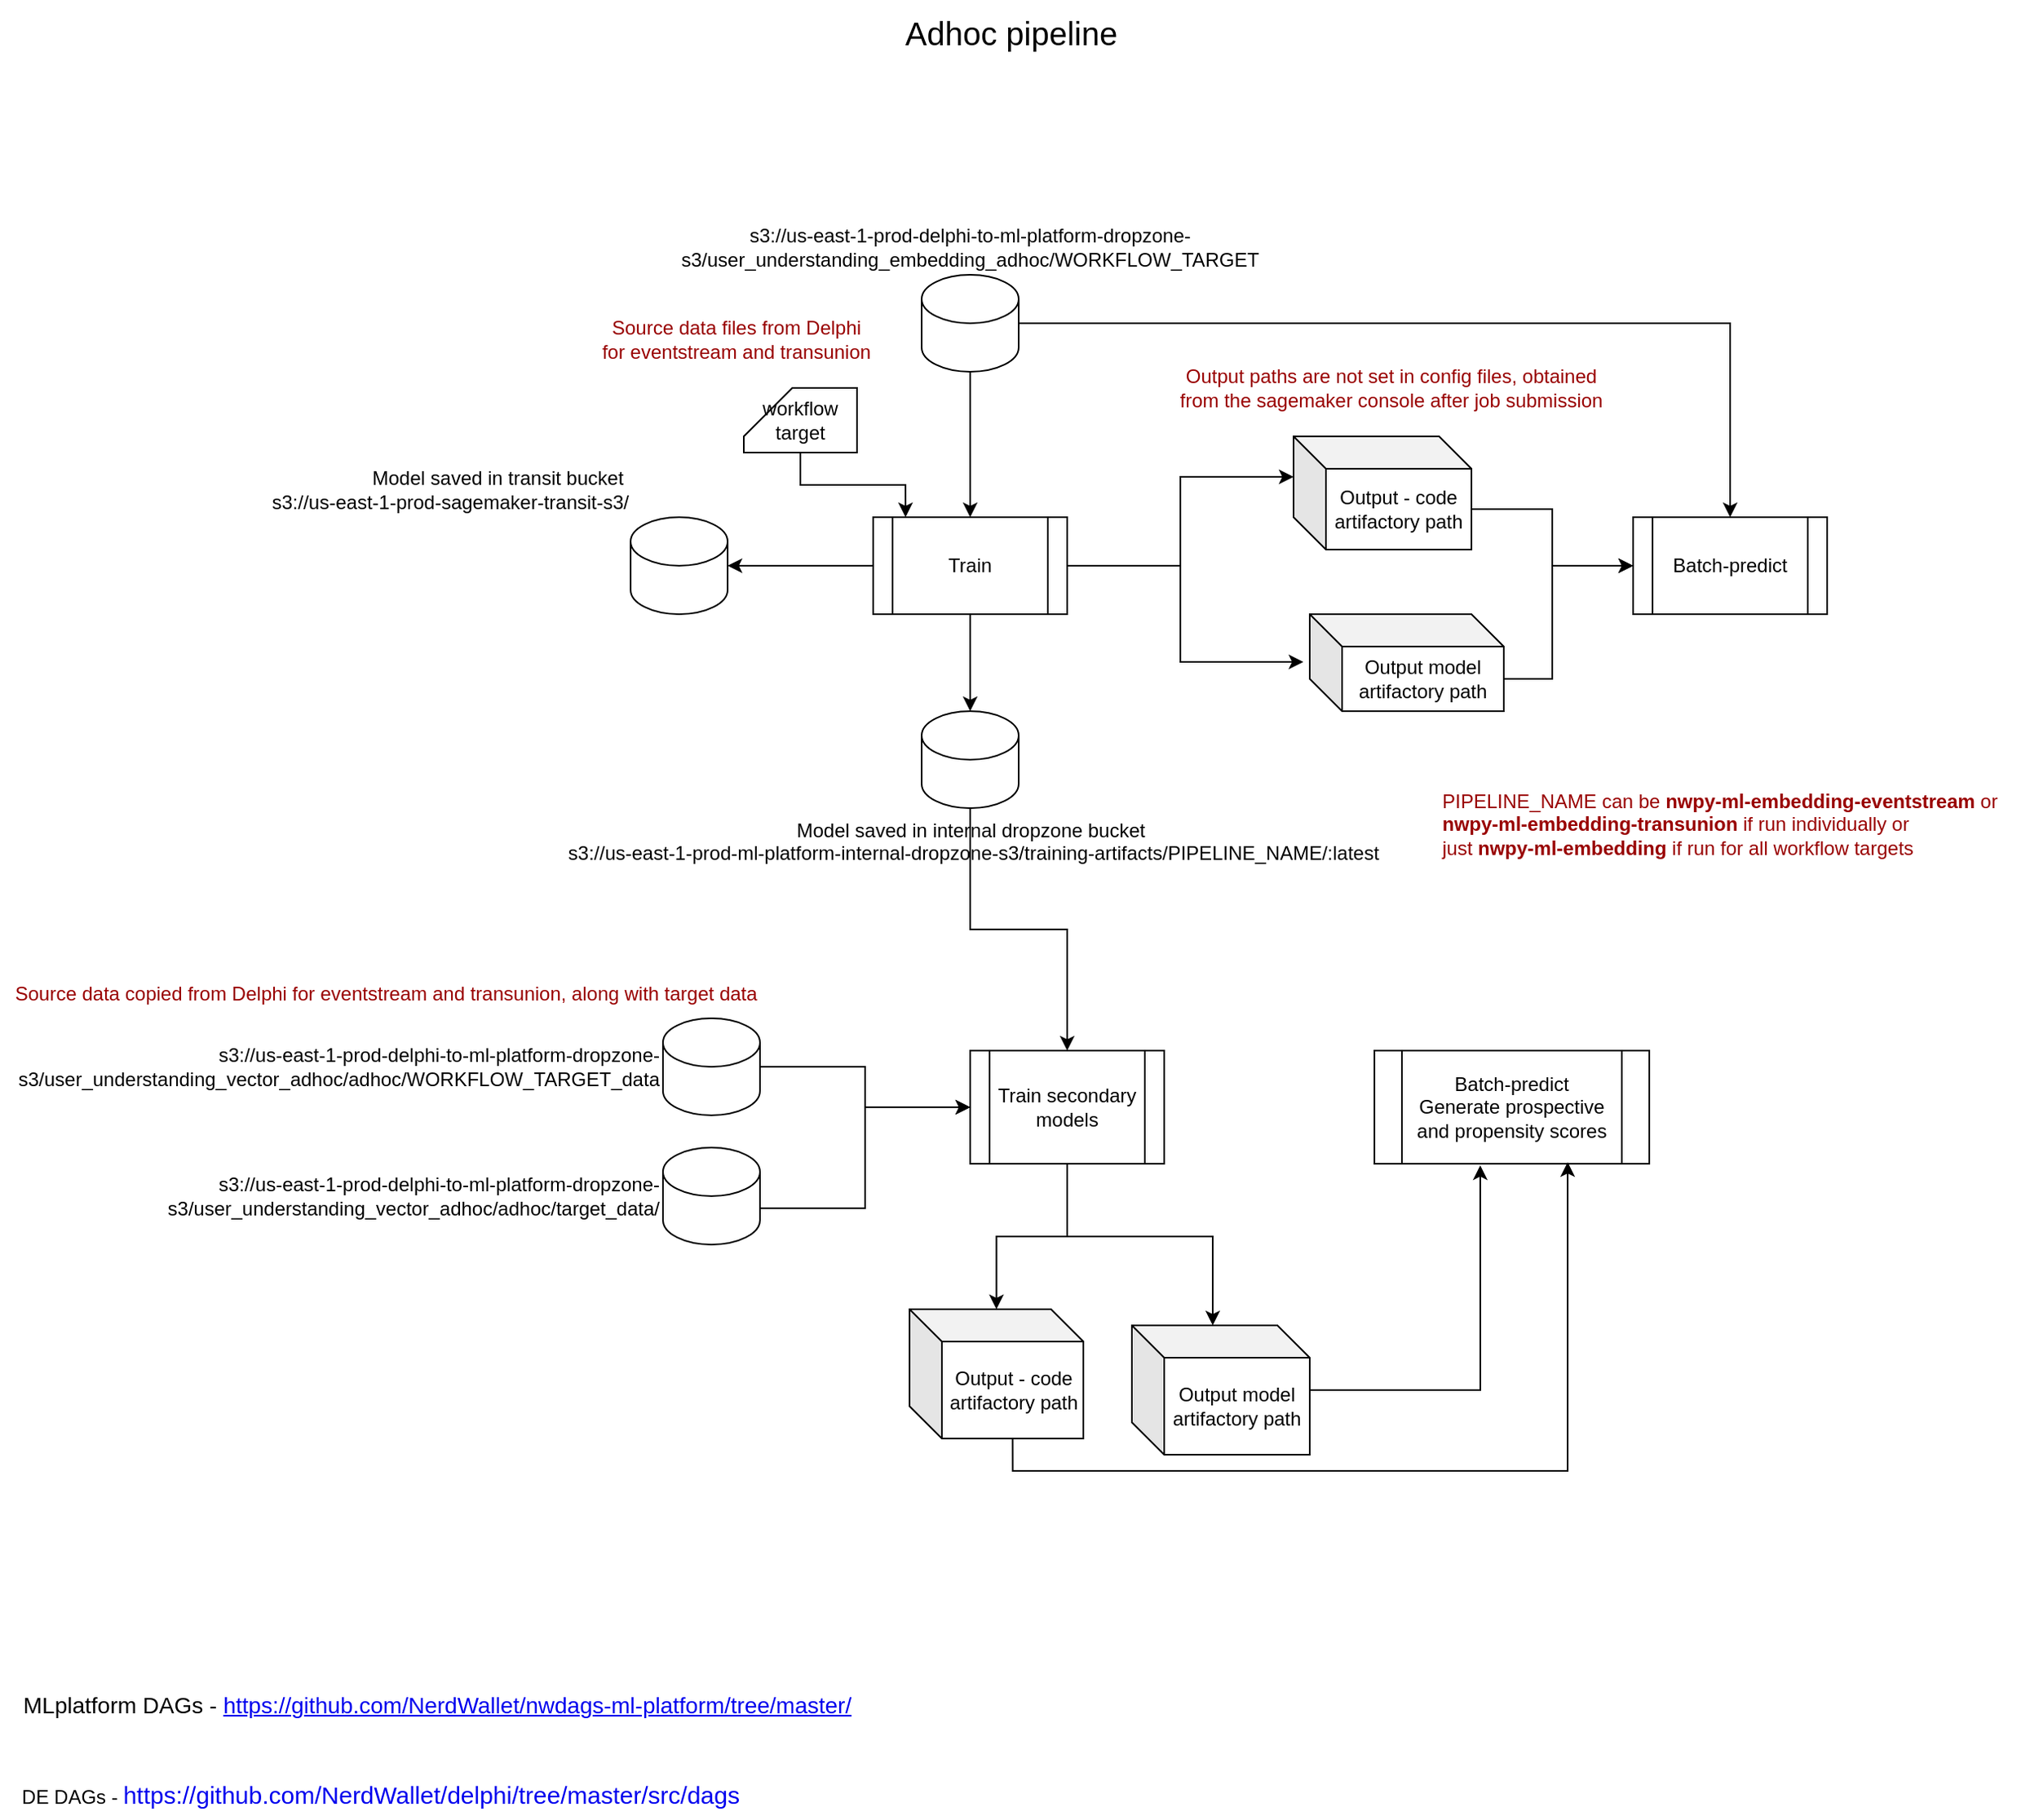 <mxfile version="20.0.4" type="github">
  <diagram id="J3DCZBRzC3aoTUAwQ61n" name="Page-1">
    <mxGraphModel dx="2113" dy="1696" grid="1" gridSize="10" guides="1" tooltips="1" connect="1" arrows="1" fold="1" page="1" pageScale="1" pageWidth="850" pageHeight="1100" math="0" shadow="0">
      <root>
        <mxCell id="0" />
        <mxCell id="1" parent="0" />
        <mxCell id="DPSiODVmER1UZPMJQLEv-13" style="edgeStyle=orthogonalEdgeStyle;rounded=0;orthogonalLoop=1;jettySize=auto;html=1;" parent="1" source="DPSiODVmER1UZPMJQLEv-4" target="DPSiODVmER1UZPMJQLEv-2" edge="1">
          <mxGeometry relative="1" as="geometry" />
        </mxCell>
        <mxCell id="DPSiODVmER1UZPMJQLEv-15" style="edgeStyle=orthogonalEdgeStyle;rounded=0;orthogonalLoop=1;jettySize=auto;html=1;entryX=0;entryY=0;entryDx=0;entryDy=25;entryPerimeter=0;" parent="1" source="DPSiODVmER1UZPMJQLEv-2" target="DPSiODVmER1UZPMJQLEv-9" edge="1">
          <mxGeometry relative="1" as="geometry" />
        </mxCell>
        <mxCell id="DPSiODVmER1UZPMJQLEv-16" style="edgeStyle=orthogonalEdgeStyle;rounded=0;orthogonalLoop=1;jettySize=auto;html=1;exitX=1;exitY=0.5;exitDx=0;exitDy=0;entryX=-0.033;entryY=0.492;entryDx=0;entryDy=0;entryPerimeter=0;" parent="1" source="DPSiODVmER1UZPMJQLEv-2" target="DPSiODVmER1UZPMJQLEv-10" edge="1">
          <mxGeometry relative="1" as="geometry">
            <Array as="points">
              <mxPoint x="570" y="150" />
              <mxPoint x="570" y="210" />
            </Array>
          </mxGeometry>
        </mxCell>
        <mxCell id="DPSiODVmER1UZPMJQLEv-22" style="edgeStyle=orthogonalEdgeStyle;rounded=0;orthogonalLoop=1;jettySize=auto;html=1;entryX=1;entryY=0.5;entryDx=0;entryDy=0;entryPerimeter=0;" parent="1" source="DPSiODVmER1UZPMJQLEv-2" target="DPSiODVmER1UZPMJQLEv-5" edge="1">
          <mxGeometry relative="1" as="geometry" />
        </mxCell>
        <mxCell id="DPSiODVmER1UZPMJQLEv-24" style="edgeStyle=orthogonalEdgeStyle;rounded=0;orthogonalLoop=1;jettySize=auto;html=1;exitX=0.5;exitY=1;exitDx=0;exitDy=0;entryX=0.5;entryY=0;entryDx=0;entryDy=0;entryPerimeter=0;fontColor=#990000;" parent="1" source="DPSiODVmER1UZPMJQLEv-2" target="DPSiODVmER1UZPMJQLEv-6" edge="1">
          <mxGeometry relative="1" as="geometry" />
        </mxCell>
        <mxCell id="DPSiODVmER1UZPMJQLEv-2" value="Train" style="shape=process;whiteSpace=wrap;html=1;backgroundOutline=1;" parent="1" vertex="1">
          <mxGeometry x="380" y="120" width="120" height="60" as="geometry" />
        </mxCell>
        <mxCell id="DPSiODVmER1UZPMJQLEv-3" value="Batch-predict" style="shape=process;whiteSpace=wrap;html=1;backgroundOutline=1;" parent="1" vertex="1">
          <mxGeometry x="850" y="120" width="120" height="60" as="geometry" />
        </mxCell>
        <mxCell id="DPSiODVmER1UZPMJQLEv-21" style="edgeStyle=orthogonalEdgeStyle;rounded=0;orthogonalLoop=1;jettySize=auto;html=1;entryX=0.5;entryY=0;entryDx=0;entryDy=0;" parent="1" source="DPSiODVmER1UZPMJQLEv-4" target="DPSiODVmER1UZPMJQLEv-3" edge="1">
          <mxGeometry relative="1" as="geometry" />
        </mxCell>
        <mxCell id="DPSiODVmER1UZPMJQLEv-4" value="s3://us-east-1-prod-delphi-to-ml-platform-dropzone-s3/user_understanding_embedding_adhoc/WORKFLOW_TARGET" style="shape=cylinder3;whiteSpace=wrap;html=1;boundedLbl=1;backgroundOutline=1;size=15;labelPosition=center;verticalLabelPosition=top;align=center;verticalAlign=bottom;" parent="1" vertex="1">
          <mxGeometry x="410" y="-30" width="60" height="60" as="geometry" />
        </mxCell>
        <mxCell id="DPSiODVmER1UZPMJQLEv-5" value="Model saved in transit bucket&amp;nbsp;&lt;br&gt;s3://us-east-1-prod-sagemaker-transit-s3/" style="shape=cylinder3;html=1;boundedLbl=1;backgroundOutline=1;size=15;labelPosition=left;verticalLabelPosition=top;align=right;verticalAlign=bottom;" parent="1" vertex="1">
          <mxGeometry x="230" y="120" width="60" height="60" as="geometry" />
        </mxCell>
        <mxCell id="DPSiODVmER1UZPMJQLEv-41" style="edgeStyle=orthogonalEdgeStyle;rounded=0;orthogonalLoop=1;jettySize=auto;html=1;exitX=0.5;exitY=1;exitDx=0;exitDy=0;exitPerimeter=0;entryX=0.5;entryY=0;entryDx=0;entryDy=0;fontColor=#990000;" parent="1" source="DPSiODVmER1UZPMJQLEv-6" target="DPSiODVmER1UZPMJQLEv-31" edge="1">
          <mxGeometry relative="1" as="geometry" />
        </mxCell>
        <mxCell id="DPSiODVmER1UZPMJQLEv-6" value="Model saved in internal dropzone bucket&lt;br&gt;&amp;nbsp;s3://us-east-1-prod-ml-platform-internal-dropzone-s3/training-artifacts/PIPELINE_NAME/:latest" style="shape=cylinder3;html=1;boundedLbl=1;backgroundOutline=1;size=15;labelPosition=center;verticalLabelPosition=bottom;align=center;verticalAlign=top;" parent="1" vertex="1">
          <mxGeometry x="410" y="240" width="60" height="60" as="geometry" />
        </mxCell>
        <mxCell id="DPSiODVmER1UZPMJQLEv-18" style="edgeStyle=orthogonalEdgeStyle;rounded=0;orthogonalLoop=1;jettySize=auto;html=1;exitX=0;exitY=0;exitDx=110;exitDy=45;exitPerimeter=0;entryX=0;entryY=0.5;entryDx=0;entryDy=0;" parent="1" source="DPSiODVmER1UZPMJQLEv-9" target="DPSiODVmER1UZPMJQLEv-3" edge="1">
          <mxGeometry relative="1" as="geometry" />
        </mxCell>
        <mxCell id="DPSiODVmER1UZPMJQLEv-9" value="Output - code artifactory path" style="shape=cube;whiteSpace=wrap;html=1;boundedLbl=1;backgroundOutline=1;darkOpacity=0.05;darkOpacity2=0.1;labelPosition=center;verticalLabelPosition=middle;align=center;verticalAlign=middle;" parent="1" vertex="1">
          <mxGeometry x="640" y="70" width="110" height="70" as="geometry" />
        </mxCell>
        <mxCell id="DPSiODVmER1UZPMJQLEv-19" style="edgeStyle=orthogonalEdgeStyle;rounded=0;orthogonalLoop=1;jettySize=auto;html=1;exitX=0;exitY=0;exitDx=120;exitDy=40;exitPerimeter=0;" parent="1" source="DPSiODVmER1UZPMJQLEv-10" target="DPSiODVmER1UZPMJQLEv-3" edge="1">
          <mxGeometry relative="1" as="geometry">
            <Array as="points">
              <mxPoint x="800" y="220" />
              <mxPoint x="800" y="150" />
            </Array>
          </mxGeometry>
        </mxCell>
        <mxCell id="DPSiODVmER1UZPMJQLEv-10" value="Output model artifactory path" style="shape=cube;whiteSpace=wrap;html=1;boundedLbl=1;backgroundOutline=1;darkOpacity=0.05;darkOpacity2=0.1;" parent="1" vertex="1">
          <mxGeometry x="650" y="180" width="120" height="60" as="geometry" />
        </mxCell>
        <mxCell id="DPSiODVmER1UZPMJQLEv-11" value="&lt;font&gt;Output paths are not set&lt;/font&gt; in config files, obtained &lt;br&gt;from the sagemaker console after job submission" style="text;html=1;align=center;verticalAlign=middle;resizable=0;points=[];autosize=1;strokeColor=none;fillColor=none;fontColor=#990000;" parent="1" vertex="1">
          <mxGeometry x="560" y="20" width="280" height="40" as="geometry" />
        </mxCell>
        <mxCell id="DPSiODVmER1UZPMJQLEv-20" value="&lt;font color=&quot;#990000&quot;&gt;Source data files from Delphi &lt;br&gt;for eventstream and transunion&lt;/font&gt;" style="text;html=1;align=center;verticalAlign=middle;resizable=0;points=[];autosize=1;strokeColor=none;fillColor=none;" parent="1" vertex="1">
          <mxGeometry x="200" y="-10" width="190" height="40" as="geometry" />
        </mxCell>
        <mxCell id="DPSiODVmER1UZPMJQLEv-25" value="PIPELINE_NAME can be&amp;nbsp;&lt;b&gt;nwpy-ml-embedding-eventstream&amp;nbsp;&lt;/b&gt;&lt;span style=&quot;background-color: initial;&quot;&gt;or&amp;nbsp;&lt;br&gt;&lt;/span&gt;&lt;b style=&quot;background-color: initial;&quot;&gt;nwpy-ml-embedding-transunion&amp;nbsp;&lt;/b&gt;if run individually or &lt;br&gt;just&amp;nbsp;&lt;b&gt;nwpy-ml-embedding&lt;/b&gt; if run for all workflow targets&amp;nbsp;" style="text;html=1;align=left;verticalAlign=middle;resizable=0;points=[];autosize=1;strokeColor=none;fillColor=none;fontColor=#990000;" parent="1" vertex="1">
          <mxGeometry x="730" y="280" width="370" height="60" as="geometry" />
        </mxCell>
        <mxCell id="DPSiODVmER1UZPMJQLEv-28" style="edgeStyle=orthogonalEdgeStyle;rounded=0;orthogonalLoop=1;jettySize=auto;html=1;exitX=0.5;exitY=1;exitDx=0;exitDy=0;exitPerimeter=0;entryX=0.167;entryY=0;entryDx=0;entryDy=0;entryPerimeter=0;fontColor=#000000;" parent="1" source="DPSiODVmER1UZPMJQLEv-26" target="DPSiODVmER1UZPMJQLEv-2" edge="1">
          <mxGeometry relative="1" as="geometry" />
        </mxCell>
        <mxCell id="DPSiODVmER1UZPMJQLEv-26" value="workflow target" style="shape=card;whiteSpace=wrap;html=1;labelBackgroundColor=none;fontColor=#000000;" parent="1" vertex="1">
          <mxGeometry x="300" y="40" width="70" height="40" as="geometry" />
        </mxCell>
        <mxCell id="DPSiODVmER1UZPMJQLEv-39" style="edgeStyle=orthogonalEdgeStyle;rounded=0;orthogonalLoop=1;jettySize=auto;html=1;exitX=1;exitY=0.5;exitDx=0;exitDy=0;exitPerimeter=0;entryX=0;entryY=0.5;entryDx=0;entryDy=0;fontColor=#990000;" parent="1" source="DPSiODVmER1UZPMJQLEv-29" target="DPSiODVmER1UZPMJQLEv-31" edge="1">
          <mxGeometry relative="1" as="geometry" />
        </mxCell>
        <mxCell id="DPSiODVmER1UZPMJQLEv-29" value="s3://us-east-1-prod-delphi-to-ml-platform-dropzone-s3/user_understanding_vector_adhoc/adhoc/WORKFLOW_TARGET_data" style="shape=cylinder3;whiteSpace=wrap;html=1;boundedLbl=1;backgroundOutline=1;size=15;labelBackgroundColor=none;fontColor=#000000;labelPosition=left;verticalLabelPosition=middle;align=right;verticalAlign=middle;" parent="1" vertex="1">
          <mxGeometry x="250" y="430" width="60" height="60" as="geometry" />
        </mxCell>
        <mxCell id="DPSiODVmER1UZPMJQLEv-40" style="edgeStyle=orthogonalEdgeStyle;rounded=0;orthogonalLoop=1;jettySize=auto;html=1;exitX=1;exitY=0;exitDx=0;exitDy=37.5;exitPerimeter=0;fontColor=#990000;" parent="1" source="DPSiODVmER1UZPMJQLEv-30" target="DPSiODVmER1UZPMJQLEv-31" edge="1">
          <mxGeometry relative="1" as="geometry" />
        </mxCell>
        <mxCell id="DPSiODVmER1UZPMJQLEv-30" value="s3://us-east-1-prod-delphi-to-ml-platform-dropzone-s3/user_understanding_vector_adhoc/adhoc/target_data/" style="shape=cylinder3;whiteSpace=wrap;html=1;boundedLbl=1;backgroundOutline=1;size=15;labelBackgroundColor=none;fontColor=#000000;labelPosition=left;verticalLabelPosition=middle;align=right;verticalAlign=middle;" parent="1" vertex="1">
          <mxGeometry x="250" y="510" width="60" height="60" as="geometry" />
        </mxCell>
        <mxCell id="DPSiODVmER1UZPMJQLEv-45" style="edgeStyle=orthogonalEdgeStyle;rounded=0;orthogonalLoop=1;jettySize=auto;html=1;exitX=0.5;exitY=1;exitDx=0;exitDy=0;fontColor=#000000;" parent="1" source="DPSiODVmER1UZPMJQLEv-31" target="DPSiODVmER1UZPMJQLEv-42" edge="1">
          <mxGeometry relative="1" as="geometry" />
        </mxCell>
        <mxCell id="DPSiODVmER1UZPMJQLEv-46" style="edgeStyle=orthogonalEdgeStyle;rounded=0;orthogonalLoop=1;jettySize=auto;html=1;entryX=0;entryY=0;entryDx=50;entryDy=0;entryPerimeter=0;fontColor=#000000;" parent="1" source="DPSiODVmER1UZPMJQLEv-31" target="DPSiODVmER1UZPMJQLEv-43" edge="1">
          <mxGeometry relative="1" as="geometry">
            <Array as="points">
              <mxPoint x="500" y="565" />
              <mxPoint x="590" y="565" />
            </Array>
          </mxGeometry>
        </mxCell>
        <mxCell id="DPSiODVmER1UZPMJQLEv-31" value="Train secondary models" style="shape=process;whiteSpace=wrap;html=1;backgroundOutline=1;labelBackgroundColor=none;fontColor=#000000;" parent="1" vertex="1">
          <mxGeometry x="440" y="450" width="120" height="70" as="geometry" />
        </mxCell>
        <mxCell id="DPSiODVmER1UZPMJQLEv-32" value="Batch-predict&lt;br&gt;Generate prospective and propensity scores" style="shape=process;whiteSpace=wrap;html=1;backgroundOutline=1;labelBackgroundColor=none;fontColor=#000000;" parent="1" vertex="1">
          <mxGeometry x="690" y="450" width="170" height="70" as="geometry" />
        </mxCell>
        <mxCell id="DPSiODVmER1UZPMJQLEv-35" value="Source data copied from Delphi for eventstream and transunion, along with target data&amp;nbsp;" style="text;html=1;strokeColor=none;fillColor=none;align=center;verticalAlign=middle;rounded=0;labelBackgroundColor=none;fontColor=#990000;" parent="1" vertex="1">
          <mxGeometry x="50" y="400" width="60" height="30" as="geometry" />
        </mxCell>
        <mxCell id="DPSiODVmER1UZPMJQLEv-47" style="edgeStyle=orthogonalEdgeStyle;rounded=0;orthogonalLoop=1;jettySize=auto;html=1;exitX=0;exitY=0;exitDx=63.75;exitDy=80;exitPerimeter=0;fontColor=#000000;entryX=0.703;entryY=0.986;entryDx=0;entryDy=0;entryPerimeter=0;" parent="1" source="DPSiODVmER1UZPMJQLEv-42" target="DPSiODVmER1UZPMJQLEv-32" edge="1">
          <mxGeometry relative="1" as="geometry">
            <mxPoint x="830" y="520" as="targetPoint" />
          </mxGeometry>
        </mxCell>
        <mxCell id="DPSiODVmER1UZPMJQLEv-42" value="&lt;font color=&quot;#000000&quot;&gt;Output - code artifactory path&lt;/font&gt;" style="shape=cube;whiteSpace=wrap;html=1;boundedLbl=1;backgroundOutline=1;darkOpacity=0.05;darkOpacity2=0.1;labelBackgroundColor=none;fontColor=#990000;" parent="1" vertex="1">
          <mxGeometry x="402.5" y="610" width="107.5" height="80" as="geometry" />
        </mxCell>
        <mxCell id="DPSiODVmER1UZPMJQLEv-50" style="edgeStyle=orthogonalEdgeStyle;rounded=0;orthogonalLoop=1;jettySize=auto;html=1;entryX=0.385;entryY=1.014;entryDx=0;entryDy=0;entryPerimeter=0;fontColor=#000000;" parent="1" source="DPSiODVmER1UZPMJQLEv-43" target="DPSiODVmER1UZPMJQLEv-32" edge="1">
          <mxGeometry relative="1" as="geometry" />
        </mxCell>
        <mxCell id="DPSiODVmER1UZPMJQLEv-43" value="&lt;font color=&quot;#000000&quot;&gt;Output model artifactory path&lt;/font&gt;" style="shape=cube;whiteSpace=wrap;html=1;boundedLbl=1;backgroundOutline=1;darkOpacity=0.05;darkOpacity2=0.1;labelBackgroundColor=none;fontColor=#990000;" parent="1" vertex="1">
          <mxGeometry x="540" y="620" width="110" height="80" as="geometry" />
        </mxCell>
        <mxCell id="DPSiODVmER1UZPMJQLEv-51" value="&lt;font style=&quot;font-size: 14px;&quot;&gt;MLplatform DAGs - &lt;a href=&quot;https://github.com/NerdWallet/delphi/tree/master/src/dags&quot;&gt;https://github.com/NerdWallet/nwdags-ml-platform/tree/master/&lt;/a&gt;&lt;/font&gt;" style="text;html=1;align=center;verticalAlign=middle;resizable=0;points=[];autosize=1;strokeColor=none;fillColor=none;fontColor=#000000;" parent="1" vertex="1">
          <mxGeometry x="-160" y="840" width="540" height="30" as="geometry" />
        </mxCell>
        <mxCell id="DPSiODVmER1UZPMJQLEv-52" value="DE DAGs -&amp;nbsp;&lt;a style=&quot;box-sizing: inherit; text-decoration-line: none; font-family: Slack-Lato, Slack-Fractions, appleLogo, sans-serif; font-size: 15px; font-variant-ligatures: common-ligatures; text-align: left;&quot; data-remove-tab-index=&quot;true&quot; tabindex=&quot;-1&quot; rel=&quot;noopener noreferrer&quot; href=&quot;https://github.com/NerdWallet/delphi/tree/master/src/dags&quot; data-sk=&quot;tooltip_parent&quot; data-stringify-link=&quot;https://github.com/NerdWallet/delphi/tree/master/src/dags&quot; class=&quot;c-link&quot; target=&quot;_blank&quot;&gt;https://github.com/NerdWallet/delphi/tree/master/src/dags&lt;/a&gt;" style="text;html=1;align=center;verticalAlign=middle;resizable=0;points=[];autosize=1;strokeColor=none;fillColor=none;fontColor=#000000;" parent="1" vertex="1">
          <mxGeometry x="-160" y="895" width="470" height="30" as="geometry" />
        </mxCell>
        <mxCell id="_g58Uci5oRuEo8WwKI_i-1" value="&lt;font style=&quot;font-size: 20px;&quot;&gt;Adhoc pipeline&lt;/font&gt;" style="text;html=1;align=center;verticalAlign=middle;resizable=0;points=[];autosize=1;strokeColor=none;fillColor=none;" vertex="1" parent="1">
          <mxGeometry x="390" y="-200" width="150" height="40" as="geometry" />
        </mxCell>
      </root>
    </mxGraphModel>
  </diagram>
</mxfile>
